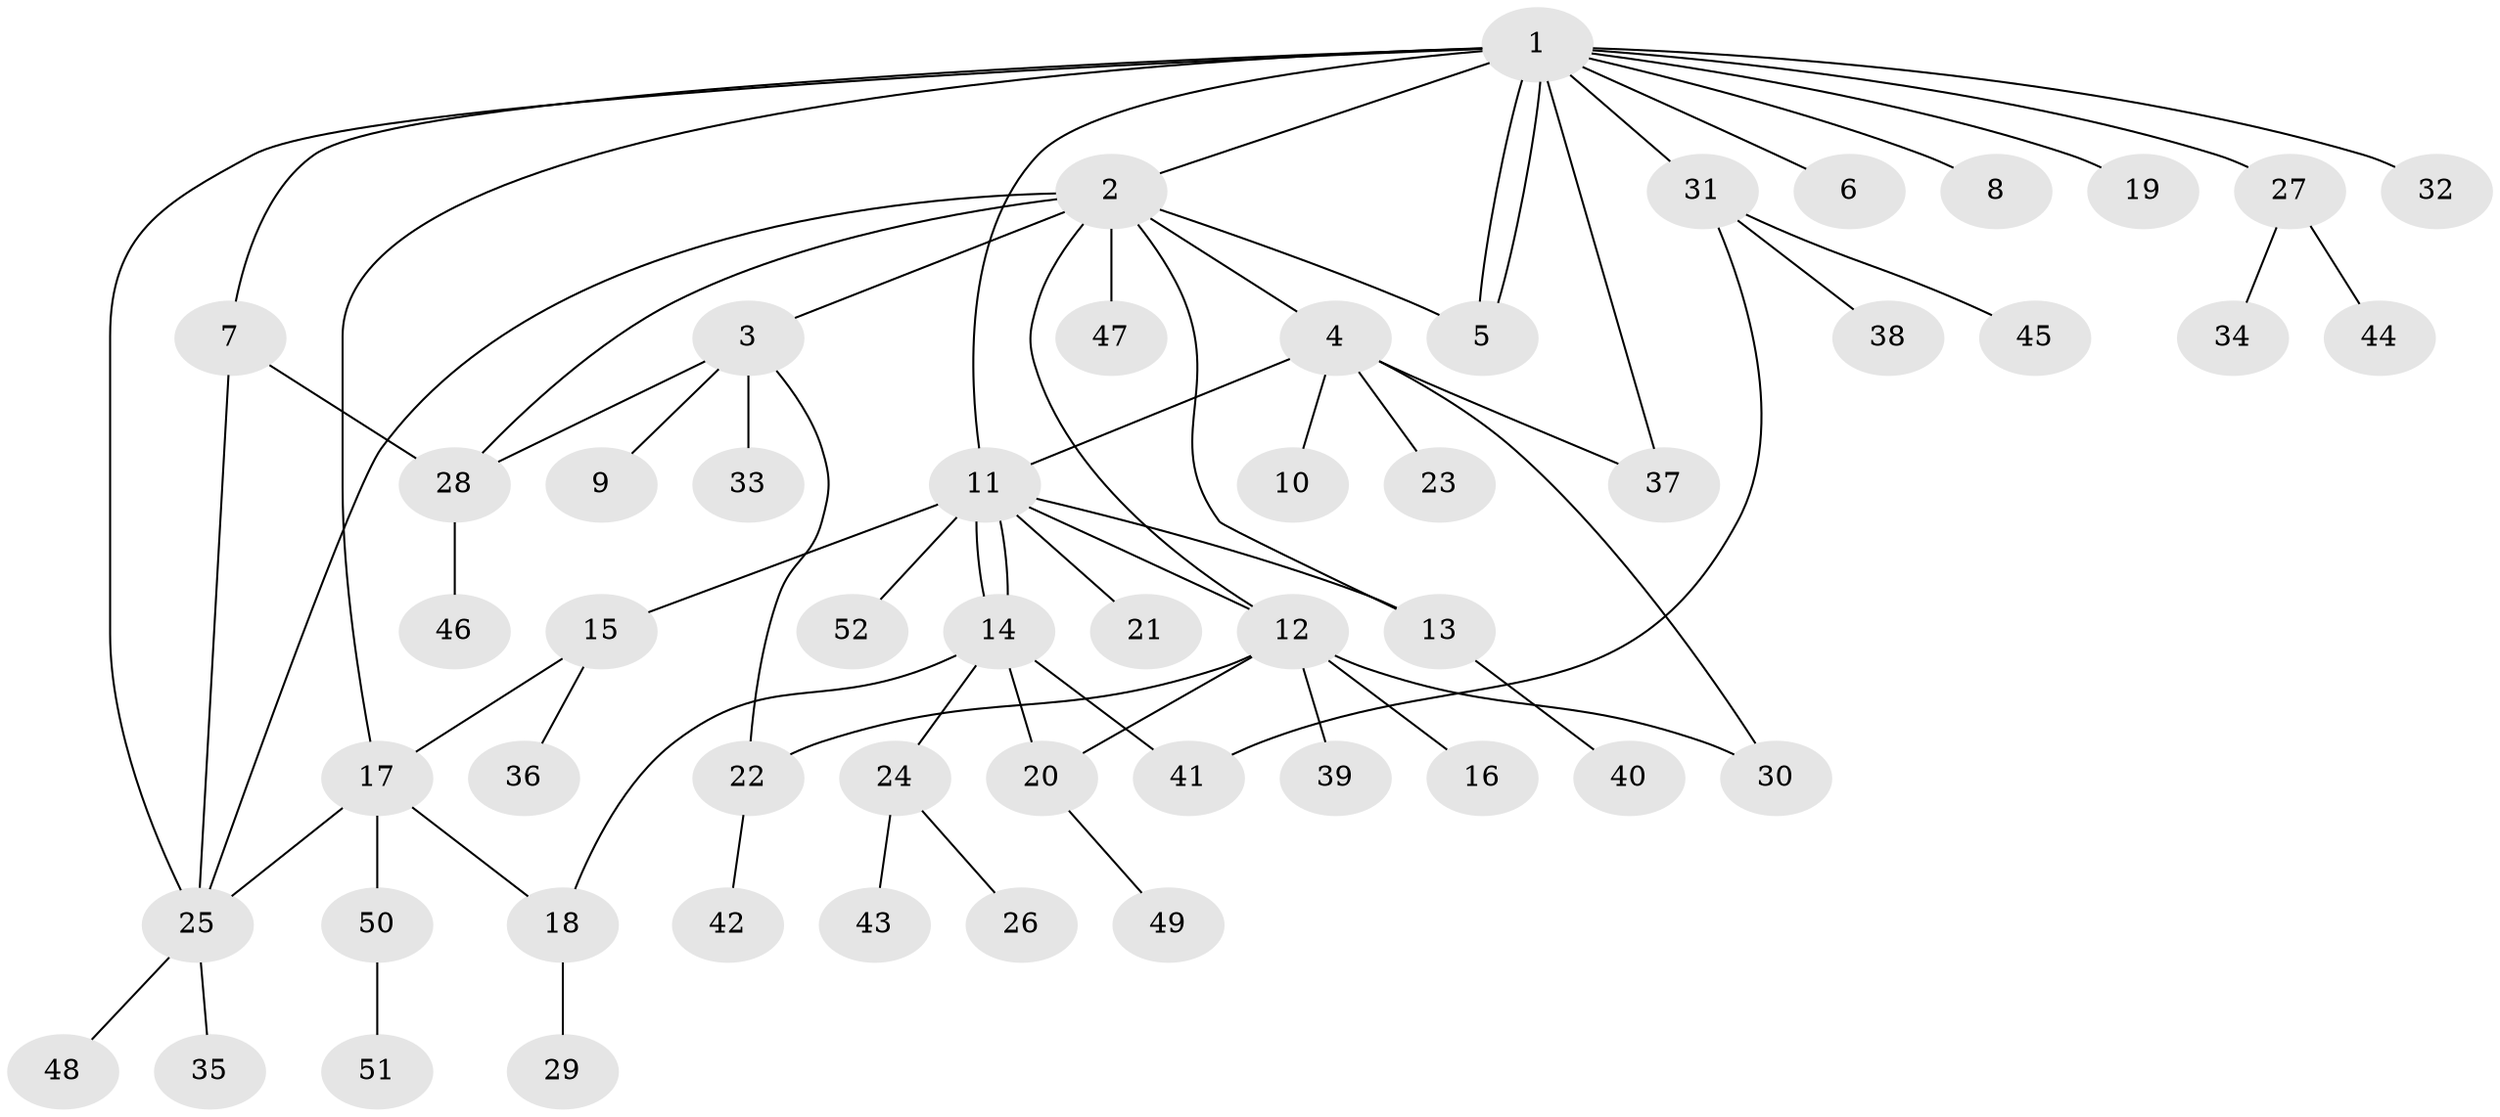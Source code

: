 // Generated by graph-tools (version 1.1) at 2025/47/03/09/25 04:47:45]
// undirected, 52 vertices, 69 edges
graph export_dot {
graph [start="1"]
  node [color=gray90,style=filled];
  1;
  2;
  3;
  4;
  5;
  6;
  7;
  8;
  9;
  10;
  11;
  12;
  13;
  14;
  15;
  16;
  17;
  18;
  19;
  20;
  21;
  22;
  23;
  24;
  25;
  26;
  27;
  28;
  29;
  30;
  31;
  32;
  33;
  34;
  35;
  36;
  37;
  38;
  39;
  40;
  41;
  42;
  43;
  44;
  45;
  46;
  47;
  48;
  49;
  50;
  51;
  52;
  1 -- 2;
  1 -- 5;
  1 -- 5;
  1 -- 6;
  1 -- 7;
  1 -- 8;
  1 -- 11;
  1 -- 17;
  1 -- 19;
  1 -- 25;
  1 -- 27;
  1 -- 31;
  1 -- 32;
  1 -- 37;
  2 -- 3;
  2 -- 4;
  2 -- 5;
  2 -- 12;
  2 -- 13;
  2 -- 25;
  2 -- 28;
  2 -- 47;
  3 -- 9;
  3 -- 22;
  3 -- 28;
  3 -- 33;
  4 -- 10;
  4 -- 11;
  4 -- 23;
  4 -- 30;
  4 -- 37;
  7 -- 25;
  7 -- 28;
  11 -- 12;
  11 -- 13;
  11 -- 14;
  11 -- 14;
  11 -- 15;
  11 -- 21;
  11 -- 52;
  12 -- 16;
  12 -- 20;
  12 -- 22;
  12 -- 30;
  12 -- 39;
  13 -- 40;
  14 -- 18;
  14 -- 20;
  14 -- 24;
  14 -- 41;
  15 -- 17;
  15 -- 36;
  17 -- 18;
  17 -- 25;
  17 -- 50;
  18 -- 29;
  20 -- 49;
  22 -- 42;
  24 -- 26;
  24 -- 43;
  25 -- 35;
  25 -- 48;
  27 -- 34;
  27 -- 44;
  28 -- 46;
  31 -- 38;
  31 -- 41;
  31 -- 45;
  50 -- 51;
}
